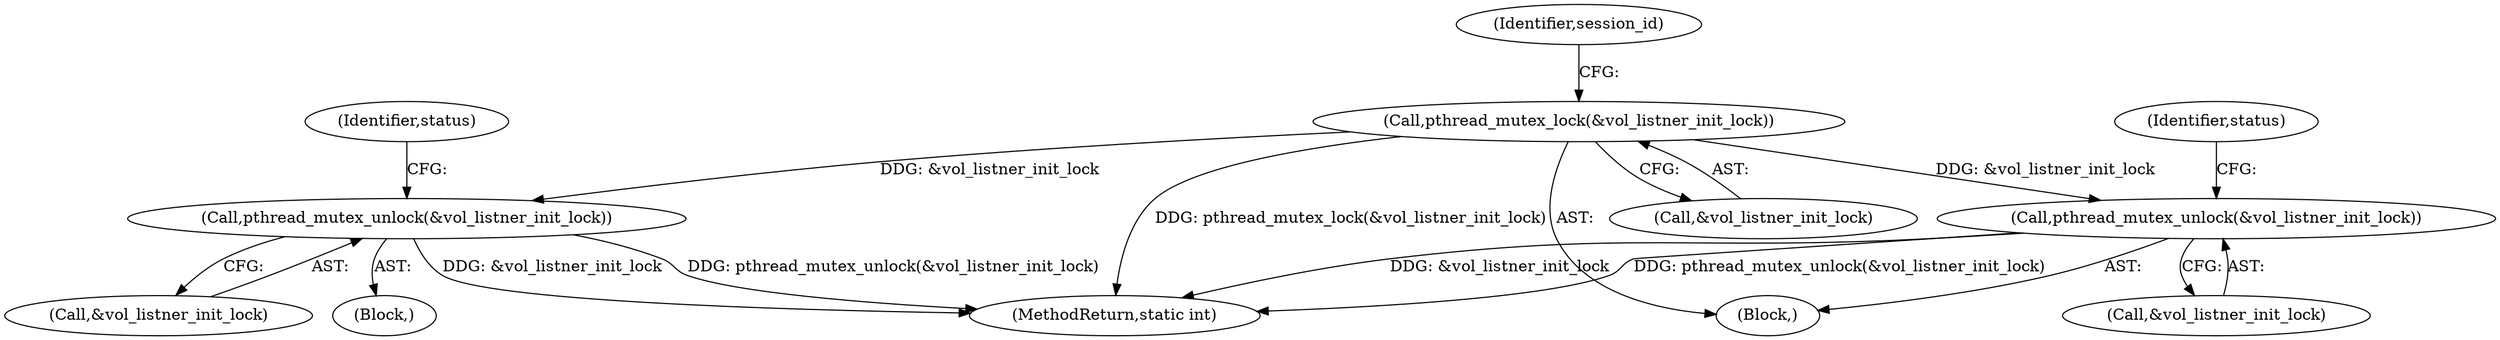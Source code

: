 digraph "0_Android_ebbb82365172337c6c250c6cac4e326970a9e351@API" {
"1000142" [label="(Call,pthread_mutex_lock(&vol_listner_init_lock))"];
"1000224" [label="(Call,pthread_mutex_unlock(&vol_listner_init_lock))"];
"1000249" [label="(Call,pthread_mutex_unlock(&vol_listner_init_lock))"];
"1000224" [label="(Call,pthread_mutex_unlock(&vol_listner_init_lock))"];
"1000143" [label="(Call,&vol_listner_init_lock)"];
"1000254" [label="(MethodReturn,static int)"];
"1000225" [label="(Call,&vol_listner_init_lock)"];
"1000250" [label="(Call,&vol_listner_init_lock)"];
"1000249" [label="(Call,pthread_mutex_unlock(&vol_listner_init_lock))"];
"1000102" [label="(Block,)"];
"1000142" [label="(Call,pthread_mutex_lock(&vol_listner_init_lock))"];
"1000146" [label="(Identifier,session_id)"];
"1000221" [label="(Block,)"];
"1000253" [label="(Identifier,status)"];
"1000228" [label="(Identifier,status)"];
"1000142" -> "1000102"  [label="AST: "];
"1000142" -> "1000143"  [label="CFG: "];
"1000143" -> "1000142"  [label="AST: "];
"1000146" -> "1000142"  [label="CFG: "];
"1000142" -> "1000254"  [label="DDG: pthread_mutex_lock(&vol_listner_init_lock)"];
"1000142" -> "1000224"  [label="DDG: &vol_listner_init_lock"];
"1000142" -> "1000249"  [label="DDG: &vol_listner_init_lock"];
"1000224" -> "1000221"  [label="AST: "];
"1000224" -> "1000225"  [label="CFG: "];
"1000225" -> "1000224"  [label="AST: "];
"1000228" -> "1000224"  [label="CFG: "];
"1000224" -> "1000254"  [label="DDG: &vol_listner_init_lock"];
"1000224" -> "1000254"  [label="DDG: pthread_mutex_unlock(&vol_listner_init_lock)"];
"1000249" -> "1000102"  [label="AST: "];
"1000249" -> "1000250"  [label="CFG: "];
"1000250" -> "1000249"  [label="AST: "];
"1000253" -> "1000249"  [label="CFG: "];
"1000249" -> "1000254"  [label="DDG: &vol_listner_init_lock"];
"1000249" -> "1000254"  [label="DDG: pthread_mutex_unlock(&vol_listner_init_lock)"];
}
